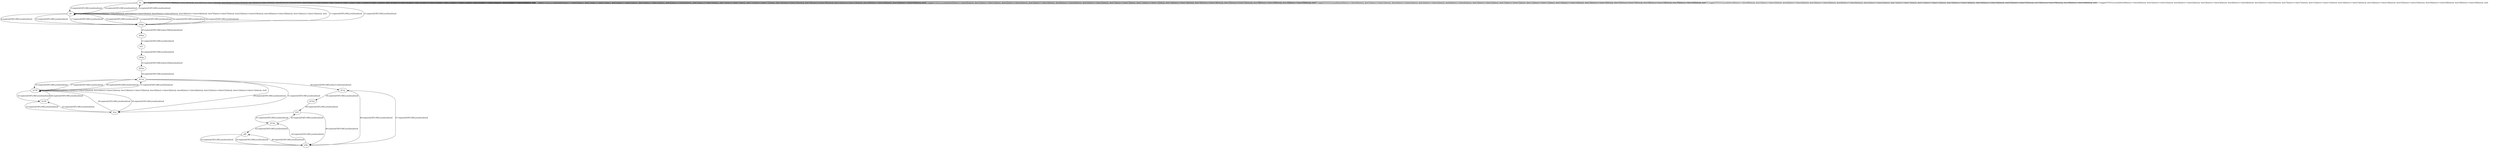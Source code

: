 # Total number of goals covered by this test: 2
# b56 --> d11p
# b55 --> d13m

digraph g {
"b1" -> "b1" [label = "1-toggle[TOGGLE];/null/door0[false]:=!(door0[false]); door1[false]:=!(door1[false]); door2[false]:=!(door2[false]); door3[false]:=!(door3[false]); door4[false]:=!(door4[false]); door5[false]:=!(door5[false]); door7[false]:=!(door7[false]); door11[false]:=!(door11[false]); door14[false]:=!(door14[false]); door16[false]:=!(door16[false]); door25[false]:=!(door25[false]); door29[false]:=!(door29[false]); door30[false]:=!(door30[false]); /null"];
"b1" -> "b0" [label = "2-explore[EXPLORE];/null/null/null"];
"b0" -> "b0" [label = "3-toggle[TOGGLE];/null/door0[false]:=!(door0[false]); door1[false]:=!(door1[false]); door2[false]:=!(door2[false]); door34[false]:=!(door34[false]); door7[false]:=!(door7[false]); door25[false]:=!(door25[false]); door30[false]:=!(door30[false]); door15[false]:=!(door15[false]); /null"];
"b0" -> "d30p" [label = "4-explore[EXPLORE];/null/null/null"];
"d30p" -> "b0" [label = "5-explore[EXPLORE];/null/null/null"];
"b0" -> "b1" [label = "6-explore[EXPLORE];/null/null/null"];
"b1" -> "b1" [label = "7-toggle[TOGGLE];/null/door0[false]:=!(door0[false]); door1[false]:=!(door1[false]); door2[false]:=!(door2[false]); door3[false]:=!(door3[false]); door4[false]:=!(door4[false]); door5[false]:=!(door5[false]); door7[false]:=!(door7[false]); door11[false]:=!(door11[false]); door14[false]:=!(door14[false]); door16[false]:=!(door16[false]); door25[false]:=!(door25[false]); door29[false]:=!(door29[false]); door30[false]:=!(door30[false]); /null"];
"b1" -> "b1" [label = "8-toggle[TOGGLE];/null/door0[false]:=!(door0[false]); door1[false]:=!(door1[false]); door2[false]:=!(door2[false]); door3[false]:=!(door3[false]); door4[false]:=!(door4[false]); door5[false]:=!(door5[false]); door7[false]:=!(door7[false]); door11[false]:=!(door11[false]); door14[false]:=!(door14[false]); door16[false]:=!(door16[false]); door25[false]:=!(door25[false]); door29[false]:=!(door29[false]); door30[false]:=!(door30[false]); /null"];
"b1" -> "b1" [label = "9-toggle[TOGGLE];/null/door0[false]:=!(door0[false]); door1[false]:=!(door1[false]); door2[false]:=!(door2[false]); door3[false]:=!(door3[false]); door4[false]:=!(door4[false]); door5[false]:=!(door5[false]); door7[false]:=!(door7[false]); door11[false]:=!(door11[false]); door14[false]:=!(door14[false]); door16[false]:=!(door16[false]); door25[false]:=!(door25[false]); door29[false]:=!(door29[false]); door30[false]:=!(door30[false]); /null"];
"b1" -> "b1" [label = "10-toggle[TOGGLE];/null/door0[false]:=!(door0[false]); door1[false]:=!(door1[false]); door2[false]:=!(door2[false]); door3[false]:=!(door3[false]); door4[false]:=!(door4[false]); door5[false]:=!(door5[false]); door7[false]:=!(door7[false]); door11[false]:=!(door11[false]); door14[false]:=!(door14[false]); door16[false]:=!(door16[false]); door25[false]:=!(door25[false]); door29[false]:=!(door29[false]); door30[false]:=!(door30[false]); /null"];
"b1" -> "d30p" [label = "11-explore[EXPLORE];/null/null/null"];
"d30p" -> "b1" [label = "12-explore[EXPLORE];/null/null/null"];
"b1" -> "b1" [label = "13-toggle[TOGGLE];/null/door0[false]:=!(door0[false]); door1[false]:=!(door1[false]); door2[false]:=!(door2[false]); door3[false]:=!(door3[false]); door4[false]:=!(door4[false]); door5[false]:=!(door5[false]); door7[false]:=!(door7[false]); door11[false]:=!(door11[false]); door14[false]:=!(door14[false]); door16[false]:=!(door16[false]); door25[false]:=!(door25[false]); door29[false]:=!(door29[false]); door30[false]:=!(door30[false]); /null"];
"b1" -> "b0" [label = "14-explore[EXPLORE];/null/null/null"];
"b0" -> "d30p" [label = "15-explore[EXPLORE];/null/null/null"];
"d30p" -> "b0" [label = "16-explore[EXPLORE];/null/null/null"];
"b0" -> "d30p" [label = "17-explore[EXPLORE];/null/null/null"];
"d30p" -> "b0" [label = "18-explore[EXPLORE];/null/null/null"];
"b0" -> "d30p" [label = "19-explore[EXPLORE];/null/null/null"];
"d30p" -> "d30m" [label = "20-explore[EXPLORE];/door30[false]/null/null"];
"d30m" -> "b31" [label = "21-explore[EXPLORE];/null/null/null"];
"b31" -> "d25p" [label = "22-explore[EXPLORE];/null/null/null"];
"d25p" -> "d25m" [label = "23-explore[EXPLORE];/door25[false]/null/null"];
"d25m" -> "d11m" [label = "24-explore[EXPLORE];/null/null/null"];
"d11m" -> "b139" [label = "25-explore[EXPLORE];/null/null/null"];
"b139" -> "b139" [label = "26-toggle[TOGGLE];/null/door32[false]:=!(door32[false]); door1[false]:=!(door1[false]); door33[false]:=!(door33[false]); door3[false]:=!(door3[false]); door4[false]:=!(door4[false]); door21[false]:=!(door21[false]); door11[false]:=!(door11[false]); /null"];
"b139" -> "d11m" [label = "27-explore[EXPLORE];/null/null/null"];
"d11m" -> "d1p" [label = "28-explore[EXPLORE];/null/null/null"];
"d1p" -> "b139" [label = "29-explore[EXPLORE];/null/null/null"];
"b139" -> "d11m" [label = "30-explore[EXPLORE];/null/null/null"];
"d11m" -> "d1p" [label = "31-explore[EXPLORE];/null/null/null"];
"d1p" -> "b138" [label = "32-explore[EXPLORE];/null/null/null"];
"b138" -> "d1p" [label = "33-explore[EXPLORE];/null/null/null"];
"d1p" -> "b139" [label = "34-explore[EXPLORE];/null/null/null"];
"b139" -> "b138" [label = "35-explore[EXPLORE];/null/null/null"];
"b138" -> "b139" [label = "36-explore[EXPLORE];/null/null/null"];
"b139" -> "d11m" [label = "37-explore[EXPLORE];/null/null/null"];
"d11m" -> "d11p" [label = "38-explore[EXPLORE];/door11[false]/null/null"];
"d11p" -> "d15m" [label = "39-explore[EXPLORE];/null/null/null"];
"d15m" -> "b55" [label = "40-explore[EXPLORE];/null/null/null"];
"b55" -> "d13m" [label = "41-explore[EXPLORE];/null/null/null"];
"d13m" -> "gf0" [label = "42-explore[EXPLORE];/null/null/null"];
"gf0" -> "b56" [label = "43-explore[EXPLORE];/null/null/null"];
"b56" -> "d13m" [label = "44-explore[EXPLORE];/null/null/null"];
"d13m" -> "b55" [label = "45-explore[EXPLORE];/null/null/null"];
"b55" -> "b56" [label = "46-explore[EXPLORE];/null/null/null"];
"b56" -> "d11p" [label = "47-explore[EXPLORE];/null/null/null"];
"d11p" -> "b56" [label = "48-explore[EXPLORE];/null/null/null"];
"b56" -> "gf0" [label = "49-explore[EXPLORE];/null/null/null"];
"gf0" -> "b56" [label = "50-explore[EXPLORE];/null/null/null"];
}